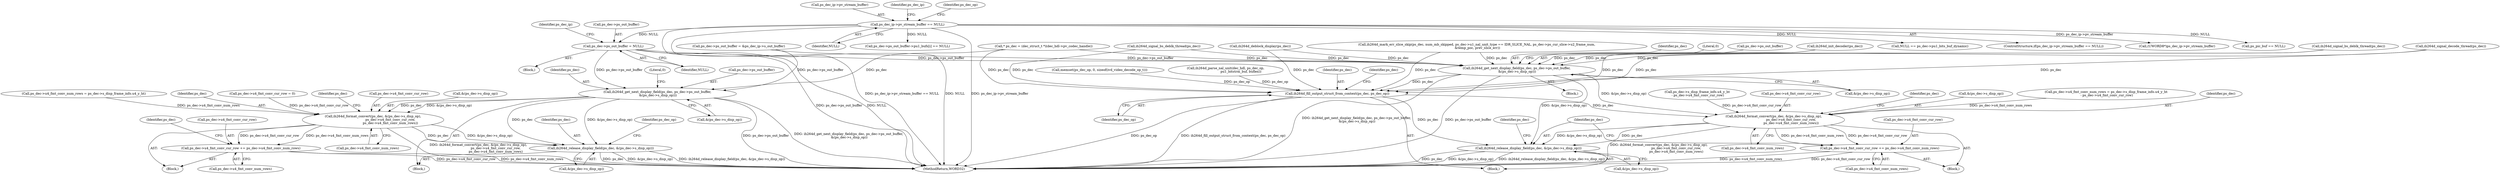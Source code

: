 digraph "0_Android_33ef7de9ddc8ea7eb9cbc440d1cf89957a0c267b@pointer" {
"1000311" [label="(Call,ps_dec->ps_out_buffer = NULL)"];
"1000260" [label="(Call,ps_dec_ip->pv_stream_buffer == NULL)"];
"1000713" [label="(Call,ih264d_get_next_display_field(ps_dec, ps_dec->ps_out_buffer,\n &(ps_dec->s_disp_op)))"];
"1000745" [label="(Call,ih264d_format_convert(ps_dec, &(ps_dec->s_disp_op),\n                                  ps_dec->u4_fmt_conv_cur_row,\n                                  ps_dec->u4_fmt_conv_num_rows))"];
"1000757" [label="(Call,ps_dec->u4_fmt_conv_cur_row += ps_dec->u4_fmt_conv_num_rows)"];
"1000769" [label="(Call,ih264d_release_display_field(ps_dec, &(ps_dec->s_disp_op)))"];
"1002038" [label="(Call,ih264d_get_next_display_field(ps_dec, ps_dec->ps_out_buffer,\n &(ps_dec->s_disp_op)))"];
"1002066" [label="(Call,ih264d_fill_output_struct_from_context(ps_dec, ps_dec_op))"];
"1002097" [label="(Call,ih264d_format_convert(ps_dec, &(ps_dec->s_disp_op),\n                                  ps_dec->u4_fmt_conv_cur_row,\n                                  ps_dec->u4_fmt_conv_num_rows))"];
"1002109" [label="(Call,ps_dec->u4_fmt_conv_cur_row += ps_dec->u4_fmt_conv_num_rows)"];
"1002116" [label="(Call,ih264d_release_display_field(ps_dec, &(ps_dec->s_disp_op)))"];
"1000731" [label="(Call,ps_dec->u4_fmt_conv_cur_row = 0)"];
"1000759" [label="(Identifier,ps_dec)"];
"1000754" [label="(Call,ps_dec->u4_fmt_conv_num_rows)"];
"1000757" [label="(Call,ps_dec->u4_fmt_conv_cur_row += ps_dec->u4_fmt_conv_num_rows)"];
"1002066" [label="(Call,ih264d_fill_output_struct_from_context(ps_dec, ps_dec_op))"];
"1002097" [label="(Call,ih264d_format_convert(ps_dec, &(ps_dec->s_disp_op),\n                                  ps_dec->u4_fmt_conv_cur_row,\n                                  ps_dec->u4_fmt_conv_num_rows))"];
"1000311" [label="(Call,ps_dec->ps_out_buffer = NULL)"];
"1002026" [label="(Block,)"];
"1000264" [label="(Identifier,NULL)"];
"1000770" [label="(Identifier,ps_dec)"];
"1002126" [label="(Identifier,ps_dec)"];
"1000227" [label="(Call,memset(ps_dec_op, 0, sizeof(ivd_video_decode_op_t)))"];
"1000713" [label="(Call,ih264d_get_next_display_field(ps_dec, ps_dec->ps_out_buffer,\n &(ps_dec->s_disp_op)))"];
"1000761" [label="(Call,ps_dec->u4_fmt_conv_num_rows)"];
"1000751" [label="(Call,ps_dec->u4_fmt_conv_cur_row)"];
"1002110" [label="(Call,ps_dec->u4_fmt_conv_cur_row)"];
"1001294" [label="(Call,ih264d_parse_nal_unit(dec_hdl, ps_dec_op,\n                              pu1_bitstrm_buf, buflen))"];
"1000324" [label="(Call,ps_dec->ps_out_buffer = &ps_dec_ip->s_out_buffer)"];
"1002043" [label="(Call,&(ps_dec->s_disp_op))"];
"1000766" [label="(Identifier,ps_dec)"];
"1000718" [label="(Call,&(ps_dec->s_disp_op))"];
"1002103" [label="(Call,ps_dec->u4_fmt_conv_cur_row)"];
"1002111" [label="(Identifier,ps_dec)"];
"1002113" [label="(Call,ps_dec->u4_fmt_conv_num_rows)"];
"1002099" [label="(Call,&(ps_dec->s_disp_op))"];
"1001741" [label="(Call,ih264d_signal_bs_deblk_thread(ps_dec))"];
"1002118" [label="(Call,&(ps_dec->s_disp_op))"];
"1002040" [label="(Call,ps_dec->ps_out_buffer)"];
"1000319" [label="(Identifier,ps_dec_ip)"];
"1002024" [label="(Call,ih264d_signal_bs_deblk_thread(ps_dec))"];
"1000406" [label="(Call,ps_dec->ps_out_buffer->pu1_bufs[i] == NULL)"];
"1001000" [label="(Call,NULL == ps_dec->pu1_bits_buf_dynamic)"];
"1000771" [label="(Call,&(ps_dec->s_disp_op))"];
"1000747" [label="(Call,&(ps_dec->s_disp_op))"];
"1001556" [label="(Call,ih264d_mark_err_slice_skip(ps_dec, num_mb_skipped, ps_dec->u1_nal_unit_type == IDR_SLICE_NAL, ps_dec->ps_cur_slice->u2_frame_num,\n &temp_poc, prev_slice_err))"];
"1002106" [label="(Call,ps_dec->u4_fmt_conv_num_rows)"];
"1000261" [label="(Call,ps_dec_ip->pv_stream_buffer)"];
"1000312" [label="(Call,ps_dec->ps_out_buffer)"];
"1002084" [label="(Call,ps_dec->u4_fmt_conv_num_rows = ps_dec->s_disp_frame_info.u4_y_ht\n - ps_dec->u4_fmt_conv_cur_row)"];
"1000715" [label="(Call,ps_dec->ps_out_buffer)"];
"1002068" [label="(Identifier,ps_dec_op)"];
"1001732" [label="(Call,ih264d_signal_decode_thread(ps_dec))"];
"1000151" [label="(Block,)"];
"1000712" [label="(Block,)"];
"1000283" [label="(Identifier,ps_dec_ip)"];
"1002039" [label="(Identifier,ps_dec)"];
"1000259" [label="(ControlStructure,if(ps_dec_ip->pv_stream_buffer == NULL))"];
"1002116" [label="(Call,ih264d_release_display_field(ps_dec, &(ps_dec->s_disp_op)))"];
"1002049" [label="(Literal,0)"];
"1000745" [label="(Call,ih264d_format_convert(ps_dec, &(ps_dec->s_disp_op),\n                                  ps_dec->u4_fmt_conv_cur_row,\n                                  ps_dec->u4_fmt_conv_num_rows))"];
"1000758" [label="(Call,ps_dec->u4_fmt_conv_cur_row)"];
"1002109" [label="(Call,ps_dec->u4_fmt_conv_cur_row += ps_dec->u4_fmt_conv_num_rows)"];
"1000896" [label="(Call,ih264d_init_decoder(ps_dec))"];
"1000153" [label="(Call,* ps_dec = (dec_struct_t *)(dec_hdl->pv_codec_handle))"];
"1000268" [label="(Identifier,ps_dec_op)"];
"1000714" [label="(Identifier,ps_dec)"];
"1000769" [label="(Call,ih264d_release_display_field(ps_dec, &(ps_dec->s_disp_op)))"];
"1001902" [label="(Call,ih264d_deblock_display(ps_dec))"];
"1002067" [label="(Identifier,ps_dec)"];
"1002072" [label="(Identifier,ps_dec)"];
"1000260" [label="(Call,ps_dec_ip->pv_stream_buffer == NULL)"];
"1002083" [label="(Block,)"];
"1000736" [label="(Call,ps_dec->u4_fmt_conv_num_rows = ps_dec->s_disp_frame_info.u4_y_ht)"];
"1000981" [label="(Call,(UWORD8*)ps_dec_ip->pv_stream_buffer)"];
"1000777" [label="(Identifier,ps_dec_op)"];
"1002098" [label="(Identifier,ps_dec)"];
"1000730" [label="(Block,)"];
"1002088" [label="(Call,ps_dec->s_disp_frame_info.u4_y_ht\n - ps_dec->u4_fmt_conv_cur_row)"];
"1000724" [label="(Literal,0)"];
"1002038" [label="(Call,ih264d_get_next_display_field(ps_dec, ps_dec->ps_out_buffer,\n &(ps_dec->s_disp_op)))"];
"1000623" [label="(Call,ps_pic_buf == NULL)"];
"1000746" [label="(Identifier,ps_dec)"];
"1002117" [label="(Identifier,ps_dec)"];
"1002037" [label="(Block,)"];
"1000315" [label="(Identifier,NULL)"];
"1002186" [label="(MethodReturn,WORD32)"];
"1000311" -> "1000151"  [label="AST: "];
"1000311" -> "1000315"  [label="CFG: "];
"1000312" -> "1000311"  [label="AST: "];
"1000315" -> "1000311"  [label="AST: "];
"1000319" -> "1000311"  [label="CFG: "];
"1000311" -> "1002186"  [label="DDG: ps_dec->ps_out_buffer"];
"1000311" -> "1002186"  [label="DDG: NULL"];
"1000260" -> "1000311"  [label="DDG: NULL"];
"1000311" -> "1000713"  [label="DDG: ps_dec->ps_out_buffer"];
"1000311" -> "1002038"  [label="DDG: ps_dec->ps_out_buffer"];
"1000260" -> "1000259"  [label="AST: "];
"1000260" -> "1000264"  [label="CFG: "];
"1000261" -> "1000260"  [label="AST: "];
"1000264" -> "1000260"  [label="AST: "];
"1000268" -> "1000260"  [label="CFG: "];
"1000283" -> "1000260"  [label="CFG: "];
"1000260" -> "1002186"  [label="DDG: ps_dec_ip->pv_stream_buffer == NULL"];
"1000260" -> "1002186"  [label="DDG: NULL"];
"1000260" -> "1002186"  [label="DDG: ps_dec_ip->pv_stream_buffer"];
"1000260" -> "1000406"  [label="DDG: NULL"];
"1000260" -> "1000623"  [label="DDG: NULL"];
"1000260" -> "1000981"  [label="DDG: ps_dec_ip->pv_stream_buffer"];
"1000260" -> "1001000"  [label="DDG: NULL"];
"1000713" -> "1000712"  [label="AST: "];
"1000713" -> "1000718"  [label="CFG: "];
"1000714" -> "1000713"  [label="AST: "];
"1000715" -> "1000713"  [label="AST: "];
"1000718" -> "1000713"  [label="AST: "];
"1000724" -> "1000713"  [label="CFG: "];
"1000713" -> "1002186"  [label="DDG: ps_dec->ps_out_buffer"];
"1000713" -> "1002186"  [label="DDG: ih264d_get_next_display_field(ps_dec, ps_dec->ps_out_buffer,\n &(ps_dec->s_disp_op))"];
"1000153" -> "1000713"  [label="DDG: ps_dec"];
"1000324" -> "1000713"  [label="DDG: ps_dec->ps_out_buffer"];
"1000713" -> "1000745"  [label="DDG: ps_dec"];
"1000713" -> "1000745"  [label="DDG: &(ps_dec->s_disp_op)"];
"1000713" -> "1000769"  [label="DDG: ps_dec"];
"1000713" -> "1000769"  [label="DDG: &(ps_dec->s_disp_op)"];
"1000745" -> "1000730"  [label="AST: "];
"1000745" -> "1000754"  [label="CFG: "];
"1000746" -> "1000745"  [label="AST: "];
"1000747" -> "1000745"  [label="AST: "];
"1000751" -> "1000745"  [label="AST: "];
"1000754" -> "1000745"  [label="AST: "];
"1000759" -> "1000745"  [label="CFG: "];
"1000745" -> "1002186"  [label="DDG: ih264d_format_convert(ps_dec, &(ps_dec->s_disp_op),\n                                  ps_dec->u4_fmt_conv_cur_row,\n                                  ps_dec->u4_fmt_conv_num_rows)"];
"1000731" -> "1000745"  [label="DDG: ps_dec->u4_fmt_conv_cur_row"];
"1000736" -> "1000745"  [label="DDG: ps_dec->u4_fmt_conv_num_rows"];
"1000745" -> "1000757"  [label="DDG: ps_dec->u4_fmt_conv_num_rows"];
"1000745" -> "1000757"  [label="DDG: ps_dec->u4_fmt_conv_cur_row"];
"1000745" -> "1000769"  [label="DDG: ps_dec"];
"1000745" -> "1000769"  [label="DDG: &(ps_dec->s_disp_op)"];
"1000757" -> "1000730"  [label="AST: "];
"1000757" -> "1000761"  [label="CFG: "];
"1000758" -> "1000757"  [label="AST: "];
"1000761" -> "1000757"  [label="AST: "];
"1000766" -> "1000757"  [label="CFG: "];
"1000757" -> "1002186"  [label="DDG: ps_dec->u4_fmt_conv_cur_row"];
"1000757" -> "1002186"  [label="DDG: ps_dec->u4_fmt_conv_num_rows"];
"1000769" -> "1000712"  [label="AST: "];
"1000769" -> "1000771"  [label="CFG: "];
"1000770" -> "1000769"  [label="AST: "];
"1000771" -> "1000769"  [label="AST: "];
"1000777" -> "1000769"  [label="CFG: "];
"1000769" -> "1002186"  [label="DDG: ih264d_release_display_field(ps_dec, &(ps_dec->s_disp_op))"];
"1000769" -> "1002186"  [label="DDG: ps_dec"];
"1000769" -> "1002186"  [label="DDG: &(ps_dec->s_disp_op)"];
"1002038" -> "1002037"  [label="AST: "];
"1002038" -> "1002043"  [label="CFG: "];
"1002039" -> "1002038"  [label="AST: "];
"1002040" -> "1002038"  [label="AST: "];
"1002043" -> "1002038"  [label="AST: "];
"1002049" -> "1002038"  [label="CFG: "];
"1002038" -> "1002186"  [label="DDG: ih264d_get_next_display_field(ps_dec, ps_dec->ps_out_buffer,\n &(ps_dec->s_disp_op))"];
"1002038" -> "1002186"  [label="DDG: ps_dec->ps_out_buffer"];
"1000896" -> "1002038"  [label="DDG: ps_dec"];
"1001556" -> "1002038"  [label="DDG: ps_dec"];
"1001741" -> "1002038"  [label="DDG: ps_dec"];
"1000153" -> "1002038"  [label="DDG: ps_dec"];
"1001902" -> "1002038"  [label="DDG: ps_dec"];
"1002024" -> "1002038"  [label="DDG: ps_dec"];
"1001732" -> "1002038"  [label="DDG: ps_dec"];
"1000324" -> "1002038"  [label="DDG: ps_dec->ps_out_buffer"];
"1002038" -> "1002066"  [label="DDG: ps_dec"];
"1002038" -> "1002097"  [label="DDG: &(ps_dec->s_disp_op)"];
"1002038" -> "1002116"  [label="DDG: &(ps_dec->s_disp_op)"];
"1002066" -> "1002026"  [label="AST: "];
"1002066" -> "1002068"  [label="CFG: "];
"1002067" -> "1002066"  [label="AST: "];
"1002068" -> "1002066"  [label="AST: "];
"1002072" -> "1002066"  [label="CFG: "];
"1002066" -> "1002186"  [label="DDG: ih264d_fill_output_struct_from_context(ps_dec, ps_dec_op)"];
"1002066" -> "1002186"  [label="DDG: ps_dec_op"];
"1000896" -> "1002066"  [label="DDG: ps_dec"];
"1001556" -> "1002066"  [label="DDG: ps_dec"];
"1001741" -> "1002066"  [label="DDG: ps_dec"];
"1000153" -> "1002066"  [label="DDG: ps_dec"];
"1001902" -> "1002066"  [label="DDG: ps_dec"];
"1002024" -> "1002066"  [label="DDG: ps_dec"];
"1001732" -> "1002066"  [label="DDG: ps_dec"];
"1001294" -> "1002066"  [label="DDG: ps_dec_op"];
"1000227" -> "1002066"  [label="DDG: ps_dec_op"];
"1002066" -> "1002097"  [label="DDG: ps_dec"];
"1002066" -> "1002116"  [label="DDG: ps_dec"];
"1002097" -> "1002083"  [label="AST: "];
"1002097" -> "1002106"  [label="CFG: "];
"1002098" -> "1002097"  [label="AST: "];
"1002099" -> "1002097"  [label="AST: "];
"1002103" -> "1002097"  [label="AST: "];
"1002106" -> "1002097"  [label="AST: "];
"1002111" -> "1002097"  [label="CFG: "];
"1002097" -> "1002186"  [label="DDG: ih264d_format_convert(ps_dec, &(ps_dec->s_disp_op),\n                                  ps_dec->u4_fmt_conv_cur_row,\n                                  ps_dec->u4_fmt_conv_num_rows)"];
"1002088" -> "1002097"  [label="DDG: ps_dec->u4_fmt_conv_cur_row"];
"1002084" -> "1002097"  [label="DDG: ps_dec->u4_fmt_conv_num_rows"];
"1002097" -> "1002109"  [label="DDG: ps_dec->u4_fmt_conv_num_rows"];
"1002097" -> "1002109"  [label="DDG: ps_dec->u4_fmt_conv_cur_row"];
"1002097" -> "1002116"  [label="DDG: ps_dec"];
"1002097" -> "1002116"  [label="DDG: &(ps_dec->s_disp_op)"];
"1002109" -> "1002083"  [label="AST: "];
"1002109" -> "1002113"  [label="CFG: "];
"1002110" -> "1002109"  [label="AST: "];
"1002113" -> "1002109"  [label="AST: "];
"1002117" -> "1002109"  [label="CFG: "];
"1002109" -> "1002186"  [label="DDG: ps_dec->u4_fmt_conv_num_rows"];
"1002109" -> "1002186"  [label="DDG: ps_dec->u4_fmt_conv_cur_row"];
"1002116" -> "1002026"  [label="AST: "];
"1002116" -> "1002118"  [label="CFG: "];
"1002117" -> "1002116"  [label="AST: "];
"1002118" -> "1002116"  [label="AST: "];
"1002126" -> "1002116"  [label="CFG: "];
"1002116" -> "1002186"  [label="DDG: &(ps_dec->s_disp_op)"];
"1002116" -> "1002186"  [label="DDG: ih264d_release_display_field(ps_dec, &(ps_dec->s_disp_op))"];
"1002116" -> "1002186"  [label="DDG: ps_dec"];
}
